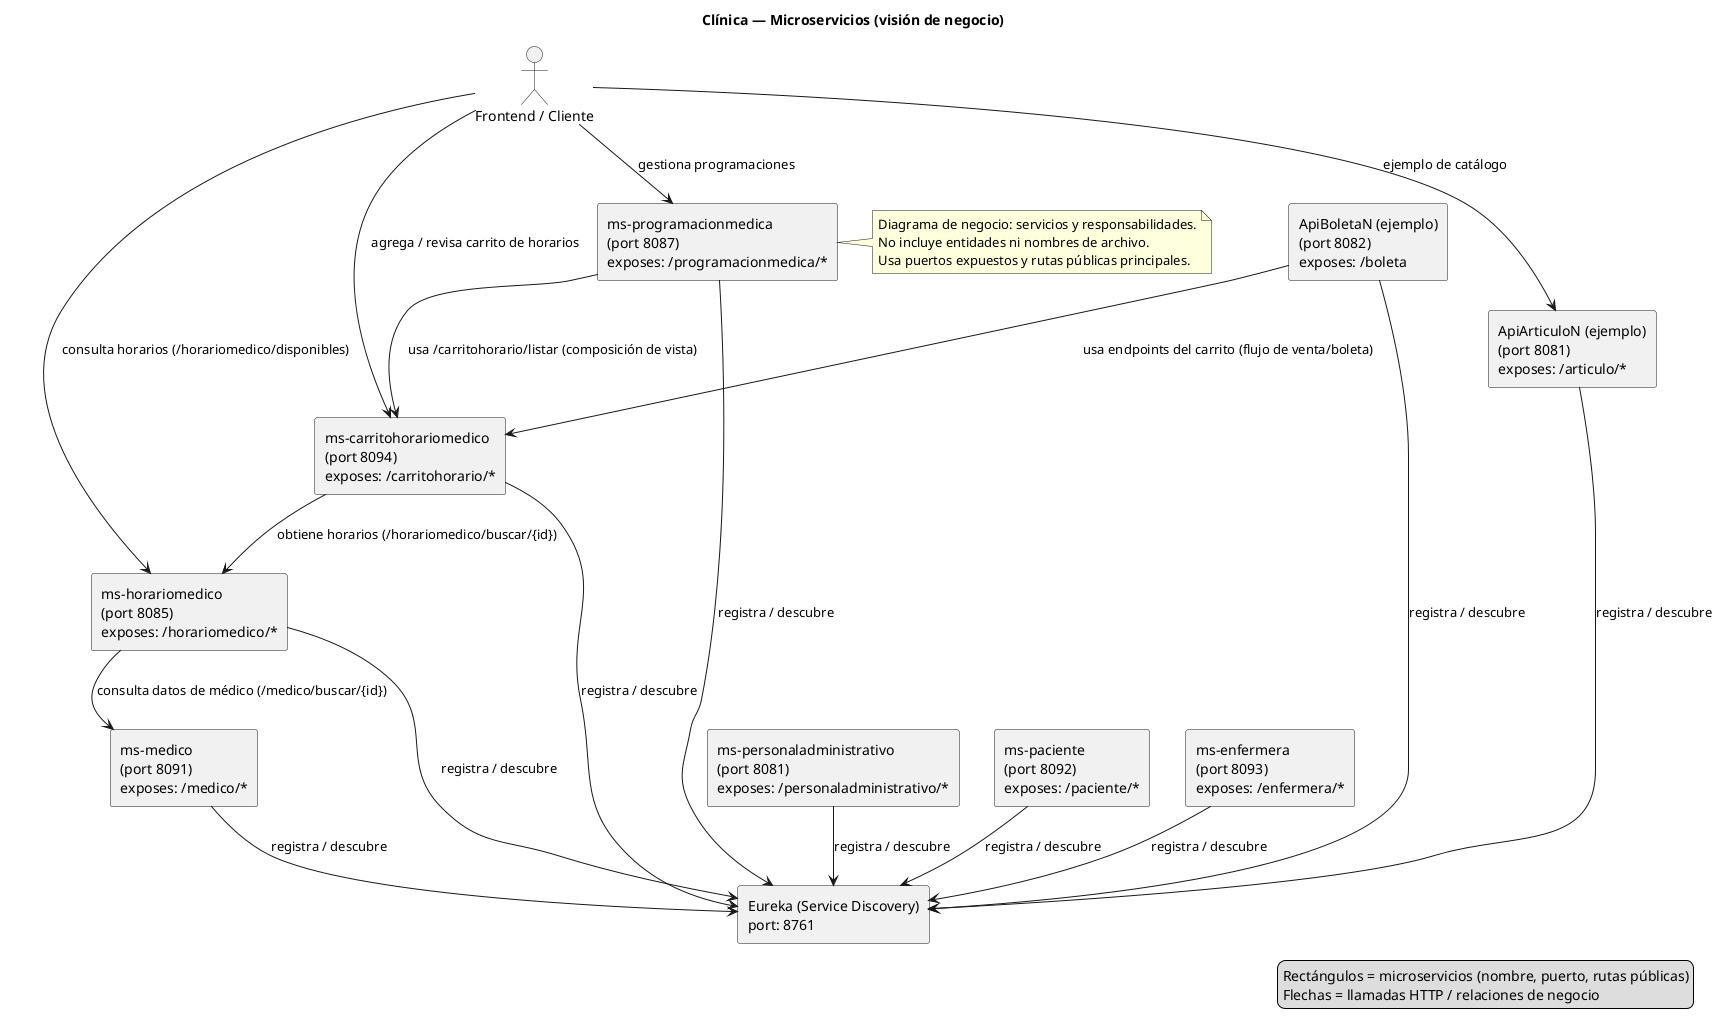 @startuml
title Clínica — Microservicios (visión de negocio)

' Actor
actor "Frontend / Cliente" as FE

' Discovery
rectangle "Eureka (Service Discovery)\nport: 8761" as EUREKA

' Core services (business-level, sin entidades)
rectangle "ms-horariomedico\n(port 8085)\nexposes: /horariomedico/*" as HORARIO
rectangle "ms-medico\n(port 8091)\nexposes: /medico/*" as MEDICO
rectangle "ms-programacionmedica\n(port 8087)\nexposes: /programacionmedica/*" as PROGRAMACION
rectangle "ms-carritohorariomedico\n(port 8094)\nexposes: /carritohorario/*" as CARRITO

' Support services
rectangle "ms-personaladministrativo\n(port 8081)\nexposes: /personaladministrativo/*" as ADMIN
rectangle "ms-paciente\n(port 8092)\nexposes: /paciente/*" as PACIENTE
rectangle "ms-enfermera\n(port 8093)\nexposes: /enfermera/*" as ENFERMERA

' Example storefront services
rectangle "ApiArticuloN (ejemplo)\n(port 8081)\nexposes: /articulo/*" as ARTICULO
rectangle "ApiBoletaN (ejemplo)\n(port 8082)\nexposes: /boleta" as BOLETA

' Relationships (alto nivel — llamadas HTTP entre servicios)
FE --> HORARIO : consulta horarios (/horariomedico/disponibles)
FE --> PROGRAMACION : gestiona programaciones
FE --> CARRITO : agrega / revisa carrito de horarios
FE --> ARTICULO : ejemplo de catálogo

' Descubrimiento
HORARIO --> EUREKA : registra / descubre
MEDICO --> EUREKA : registra / descubre
PROGRAMACION --> EUREKA : registra / descubre
CARRITO --> EUREKA : registra / descubre
ADMIN --> EUREKA : registra / descubre
PACIENTE --> EUREKA : registra / descubre
ENFERMERA --> EUREKA : registra / descubre
ARTICULO --> EUREKA : registra / descubre
BOLETA --> EUREKA : registra / descubre

' Inter-servicio (según llamadas encontradas en el código)
PROGRAMACION --> CARRITO : usa /carritohorario/listar (composición de vista)
CARRITO --> HORARIO : obtiene horarios (/horariomedico/buscar/{id})
HORARIO --> MEDICO : consulta datos de médico (/medico/buscar/{id})
BOLETA --> CARRITO : usa endpoints del carrito (flujo de venta/boleta)

' Notas
note right of PROGRAMACION
  Diagrama de negocio: servicios y responsabilidades.
  No incluye entidades ni nombres de archivo.
  Usa puertos expuestos y rutas públicas principales.
end note

legend right
  Rectángulos = microservicios (nombre, puerto, rutas públicas)
  Flechas = llamadas HTTP / relaciones de negocio
endlegend

@enduml
